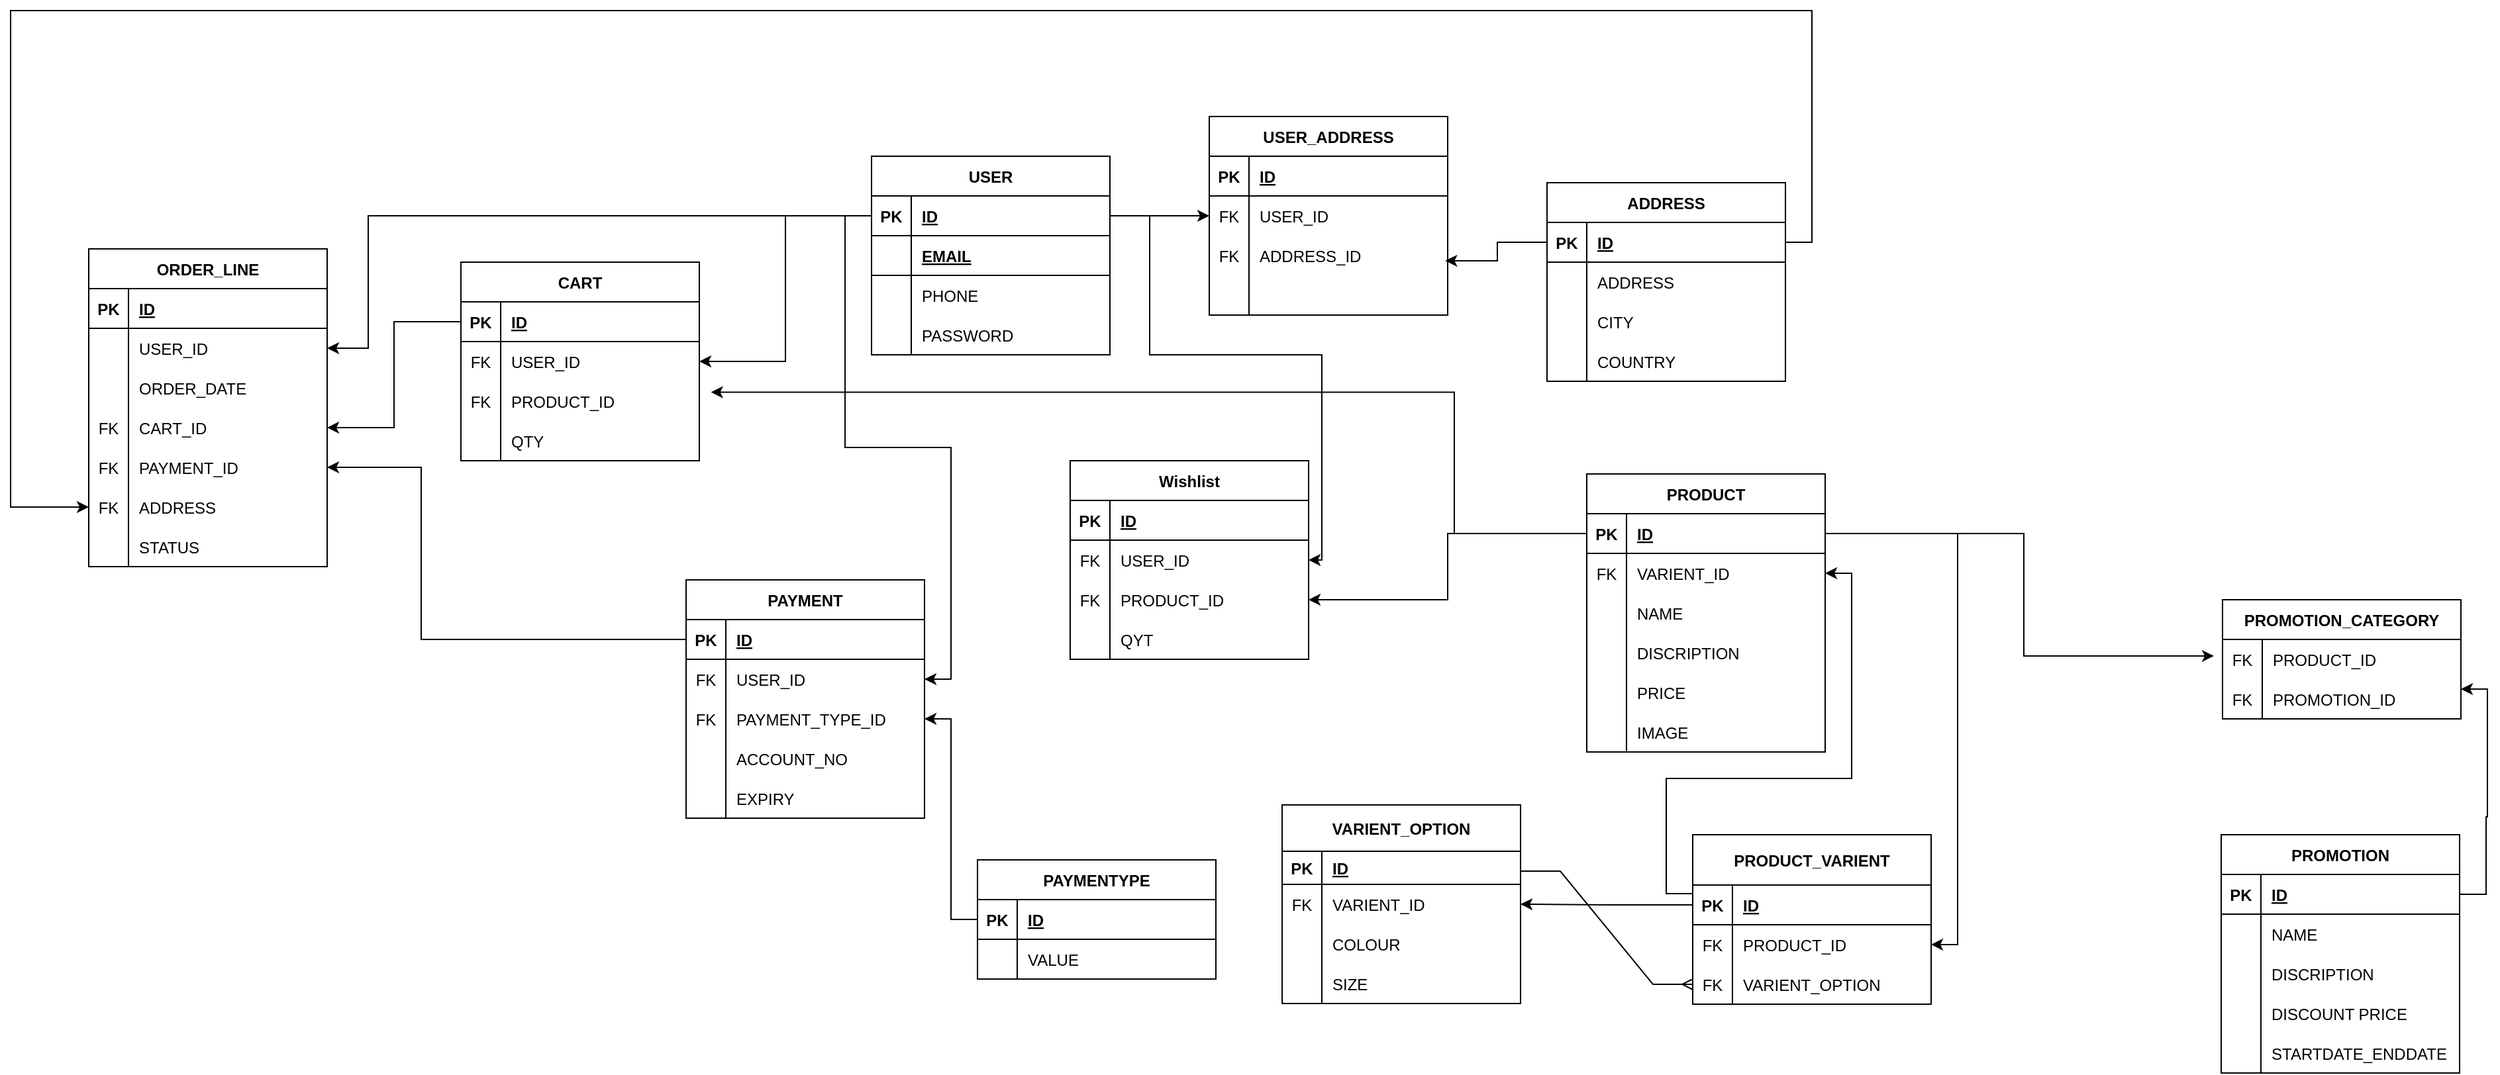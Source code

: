 <mxfile version="20.8.5" type="device"><diagram id="GVP_ZGAFttKBxRzzScq4" name="Page-1"><mxGraphModel dx="3497" dy="2560" grid="1" gridSize="10" guides="1" tooltips="1" connect="1" arrows="1" fold="1" page="1" pageScale="1" pageWidth="850" pageHeight="1100" math="0" shadow="0"><root><mxCell id="0"/><mxCell id="1" parent="0"/><mxCell id="csCD567yr-hKJhITYGCd-13" value="USER" style="shape=table;startSize=30;container=1;collapsible=1;childLayout=tableLayout;fixedRows=1;rowLines=0;fontStyle=1;align=center;resizeLast=1;" parent="1" vertex="1"><mxGeometry x="-10" y="-220" width="180" height="150" as="geometry"/></mxCell><mxCell id="csCD567yr-hKJhITYGCd-14" value="" style="shape=tableRow;horizontal=0;startSize=0;swimlaneHead=0;swimlaneBody=0;fillColor=none;collapsible=0;dropTarget=0;points=[[0,0.5],[1,0.5]];portConstraint=eastwest;top=0;left=0;right=0;bottom=1;" parent="csCD567yr-hKJhITYGCd-13" vertex="1"><mxGeometry y="30" width="180" height="30" as="geometry"/></mxCell><mxCell id="csCD567yr-hKJhITYGCd-15" value="PK" style="shape=partialRectangle;connectable=0;fillColor=none;top=0;left=0;bottom=0;right=0;fontStyle=1;overflow=hidden;" parent="csCD567yr-hKJhITYGCd-14" vertex="1"><mxGeometry width="30" height="30" as="geometry"><mxRectangle width="30" height="30" as="alternateBounds"/></mxGeometry></mxCell><mxCell id="csCD567yr-hKJhITYGCd-16" value="ID" style="shape=partialRectangle;connectable=0;fillColor=none;top=0;left=0;bottom=0;right=0;align=left;spacingLeft=6;fontStyle=5;overflow=hidden;" parent="csCD567yr-hKJhITYGCd-14" vertex="1"><mxGeometry x="30" width="150" height="30" as="geometry"><mxRectangle width="150" height="30" as="alternateBounds"/></mxGeometry></mxCell><mxCell id="csCD567yr-hKJhITYGCd-26" style="shape=tableRow;horizontal=0;startSize=0;swimlaneHead=0;swimlaneBody=0;fillColor=none;collapsible=0;dropTarget=0;points=[[0,0.5],[1,0.5]];portConstraint=eastwest;top=0;left=0;right=0;bottom=1;" parent="csCD567yr-hKJhITYGCd-13" vertex="1"><mxGeometry y="60" width="180" height="30" as="geometry"/></mxCell><mxCell id="csCD567yr-hKJhITYGCd-27" style="shape=partialRectangle;connectable=0;fillColor=none;top=0;left=0;bottom=0;right=0;fontStyle=1;overflow=hidden;" parent="csCD567yr-hKJhITYGCd-26" vertex="1"><mxGeometry width="30" height="30" as="geometry"><mxRectangle width="30" height="30" as="alternateBounds"/></mxGeometry></mxCell><mxCell id="csCD567yr-hKJhITYGCd-28" value="EMAIL" style="shape=partialRectangle;connectable=0;fillColor=none;top=0;left=0;bottom=0;right=0;align=left;spacingLeft=6;fontStyle=5;overflow=hidden;" parent="csCD567yr-hKJhITYGCd-26" vertex="1"><mxGeometry x="30" width="150" height="30" as="geometry"><mxRectangle width="150" height="30" as="alternateBounds"/></mxGeometry></mxCell><mxCell id="csCD567yr-hKJhITYGCd-17" value="" style="shape=tableRow;horizontal=0;startSize=0;swimlaneHead=0;swimlaneBody=0;fillColor=none;collapsible=0;dropTarget=0;points=[[0,0.5],[1,0.5]];portConstraint=eastwest;top=0;left=0;right=0;bottom=0;" parent="csCD567yr-hKJhITYGCd-13" vertex="1"><mxGeometry y="90" width="180" height="30" as="geometry"/></mxCell><mxCell id="csCD567yr-hKJhITYGCd-18" value="" style="shape=partialRectangle;connectable=0;fillColor=none;top=0;left=0;bottom=0;right=0;editable=1;overflow=hidden;" parent="csCD567yr-hKJhITYGCd-17" vertex="1"><mxGeometry width="30" height="30" as="geometry"><mxRectangle width="30" height="30" as="alternateBounds"/></mxGeometry></mxCell><mxCell id="csCD567yr-hKJhITYGCd-19" value="PHONE" style="shape=partialRectangle;connectable=0;fillColor=none;top=0;left=0;bottom=0;right=0;align=left;spacingLeft=6;overflow=hidden;" parent="csCD567yr-hKJhITYGCd-17" vertex="1"><mxGeometry x="30" width="150" height="30" as="geometry"><mxRectangle width="150" height="30" as="alternateBounds"/></mxGeometry></mxCell><mxCell id="csCD567yr-hKJhITYGCd-20" value="" style="shape=tableRow;horizontal=0;startSize=0;swimlaneHead=0;swimlaneBody=0;fillColor=none;collapsible=0;dropTarget=0;points=[[0,0.5],[1,0.5]];portConstraint=eastwest;top=0;left=0;right=0;bottom=0;" parent="csCD567yr-hKJhITYGCd-13" vertex="1"><mxGeometry y="120" width="180" height="30" as="geometry"/></mxCell><mxCell id="csCD567yr-hKJhITYGCd-21" value="" style="shape=partialRectangle;connectable=0;fillColor=none;top=0;left=0;bottom=0;right=0;editable=1;overflow=hidden;" parent="csCD567yr-hKJhITYGCd-20" vertex="1"><mxGeometry width="30" height="30" as="geometry"><mxRectangle width="30" height="30" as="alternateBounds"/></mxGeometry></mxCell><mxCell id="csCD567yr-hKJhITYGCd-22" value="PASSWORD" style="shape=partialRectangle;connectable=0;fillColor=none;top=0;left=0;bottom=0;right=0;align=left;spacingLeft=6;overflow=hidden;" parent="csCD567yr-hKJhITYGCd-20" vertex="1"><mxGeometry x="30" width="150" height="30" as="geometry"><mxRectangle width="150" height="30" as="alternateBounds"/></mxGeometry></mxCell><mxCell id="csCD567yr-hKJhITYGCd-29" value="PRODUCT" style="shape=table;startSize=30;container=1;collapsible=1;childLayout=tableLayout;fixedRows=1;rowLines=0;fontStyle=1;align=center;resizeLast=1;" parent="1" vertex="1"><mxGeometry x="530" y="20" width="180" height="210" as="geometry"/></mxCell><mxCell id="csCD567yr-hKJhITYGCd-30" value="" style="shape=tableRow;horizontal=0;startSize=0;swimlaneHead=0;swimlaneBody=0;fillColor=none;collapsible=0;dropTarget=0;points=[[0,0.5],[1,0.5]];portConstraint=eastwest;top=0;left=0;right=0;bottom=1;" parent="csCD567yr-hKJhITYGCd-29" vertex="1"><mxGeometry y="30" width="180" height="30" as="geometry"/></mxCell><mxCell id="csCD567yr-hKJhITYGCd-31" value="PK" style="shape=partialRectangle;connectable=0;fillColor=none;top=0;left=0;bottom=0;right=0;fontStyle=1;overflow=hidden;" parent="csCD567yr-hKJhITYGCd-30" vertex="1"><mxGeometry width="30" height="30" as="geometry"><mxRectangle width="30" height="30" as="alternateBounds"/></mxGeometry></mxCell><mxCell id="csCD567yr-hKJhITYGCd-32" value="ID" style="shape=partialRectangle;connectable=0;fillColor=none;top=0;left=0;bottom=0;right=0;align=left;spacingLeft=6;fontStyle=5;overflow=hidden;" parent="csCD567yr-hKJhITYGCd-30" vertex="1"><mxGeometry x="30" width="150" height="30" as="geometry"><mxRectangle width="150" height="30" as="alternateBounds"/></mxGeometry></mxCell><mxCell id="csCD567yr-hKJhITYGCd-33" value="" style="shape=tableRow;horizontal=0;startSize=0;swimlaneHead=0;swimlaneBody=0;fillColor=none;collapsible=0;dropTarget=0;points=[[0,0.5],[1,0.5]];portConstraint=eastwest;top=0;left=0;right=0;bottom=0;" parent="csCD567yr-hKJhITYGCd-29" vertex="1"><mxGeometry y="60" width="180" height="30" as="geometry"/></mxCell><mxCell id="csCD567yr-hKJhITYGCd-34" value="FK" style="shape=partialRectangle;connectable=0;fillColor=none;top=0;left=0;bottom=0;right=0;editable=1;overflow=hidden;" parent="csCD567yr-hKJhITYGCd-33" vertex="1"><mxGeometry width="30" height="30" as="geometry"><mxRectangle width="30" height="30" as="alternateBounds"/></mxGeometry></mxCell><mxCell id="csCD567yr-hKJhITYGCd-35" value="VARIENT_ID" style="shape=partialRectangle;connectable=0;fillColor=none;top=0;left=0;bottom=0;right=0;align=left;spacingLeft=6;overflow=hidden;" parent="csCD567yr-hKJhITYGCd-33" vertex="1"><mxGeometry x="30" width="150" height="30" as="geometry"><mxRectangle width="150" height="30" as="alternateBounds"/></mxGeometry></mxCell><mxCell id="csCD567yr-hKJhITYGCd-36" value="" style="shape=tableRow;horizontal=0;startSize=0;swimlaneHead=0;swimlaneBody=0;fillColor=none;collapsible=0;dropTarget=0;points=[[0,0.5],[1,0.5]];portConstraint=eastwest;top=0;left=0;right=0;bottom=0;" parent="csCD567yr-hKJhITYGCd-29" vertex="1"><mxGeometry y="90" width="180" height="30" as="geometry"/></mxCell><mxCell id="csCD567yr-hKJhITYGCd-37" value="" style="shape=partialRectangle;connectable=0;fillColor=none;top=0;left=0;bottom=0;right=0;editable=1;overflow=hidden;" parent="csCD567yr-hKJhITYGCd-36" vertex="1"><mxGeometry width="30" height="30" as="geometry"><mxRectangle width="30" height="30" as="alternateBounds"/></mxGeometry></mxCell><mxCell id="csCD567yr-hKJhITYGCd-38" value="NAME" style="shape=partialRectangle;connectable=0;fillColor=none;top=0;left=0;bottom=0;right=0;align=left;spacingLeft=6;overflow=hidden;" parent="csCD567yr-hKJhITYGCd-36" vertex="1"><mxGeometry x="30" width="150" height="30" as="geometry"><mxRectangle width="150" height="30" as="alternateBounds"/></mxGeometry></mxCell><mxCell id="csCD567yr-hKJhITYGCd-39" value="" style="shape=tableRow;horizontal=0;startSize=0;swimlaneHead=0;swimlaneBody=0;fillColor=none;collapsible=0;dropTarget=0;points=[[0,0.5],[1,0.5]];portConstraint=eastwest;top=0;left=0;right=0;bottom=0;" parent="csCD567yr-hKJhITYGCd-29" vertex="1"><mxGeometry y="120" width="180" height="30" as="geometry"/></mxCell><mxCell id="csCD567yr-hKJhITYGCd-40" value="" style="shape=partialRectangle;connectable=0;fillColor=none;top=0;left=0;bottom=0;right=0;editable=1;overflow=hidden;" parent="csCD567yr-hKJhITYGCd-39" vertex="1"><mxGeometry width="30" height="30" as="geometry"><mxRectangle width="30" height="30" as="alternateBounds"/></mxGeometry></mxCell><mxCell id="csCD567yr-hKJhITYGCd-41" value="DISCRIPTION" style="shape=partialRectangle;connectable=0;fillColor=none;top=0;left=0;bottom=0;right=0;align=left;spacingLeft=6;overflow=hidden;" parent="csCD567yr-hKJhITYGCd-39" vertex="1"><mxGeometry x="30" width="150" height="30" as="geometry"><mxRectangle width="150" height="30" as="alternateBounds"/></mxGeometry></mxCell><mxCell id="csCD567yr-hKJhITYGCd-71" style="shape=tableRow;horizontal=0;startSize=0;swimlaneHead=0;swimlaneBody=0;fillColor=none;collapsible=0;dropTarget=0;points=[[0,0.5],[1,0.5]];portConstraint=eastwest;top=0;left=0;right=0;bottom=0;" parent="csCD567yr-hKJhITYGCd-29" vertex="1"><mxGeometry y="150" width="180" height="30" as="geometry"/></mxCell><mxCell id="csCD567yr-hKJhITYGCd-72" style="shape=partialRectangle;connectable=0;fillColor=none;top=0;left=0;bottom=0;right=0;editable=1;overflow=hidden;" parent="csCD567yr-hKJhITYGCd-71" vertex="1"><mxGeometry width="30" height="30" as="geometry"><mxRectangle width="30" height="30" as="alternateBounds"/></mxGeometry></mxCell><mxCell id="csCD567yr-hKJhITYGCd-73" value="PRICE" style="shape=partialRectangle;connectable=0;fillColor=none;top=0;left=0;bottom=0;right=0;align=left;spacingLeft=6;overflow=hidden;" parent="csCD567yr-hKJhITYGCd-71" vertex="1"><mxGeometry x="30" width="150" height="30" as="geometry"><mxRectangle width="150" height="30" as="alternateBounds"/></mxGeometry></mxCell><mxCell id="csCD567yr-hKJhITYGCd-42" style="shape=tableRow;horizontal=0;startSize=0;swimlaneHead=0;swimlaneBody=0;fillColor=none;collapsible=0;dropTarget=0;points=[[0,0.5],[1,0.5]];portConstraint=eastwest;top=0;left=0;right=0;bottom=0;" parent="csCD567yr-hKJhITYGCd-29" vertex="1"><mxGeometry y="180" width="180" height="30" as="geometry"/></mxCell><mxCell id="csCD567yr-hKJhITYGCd-43" style="shape=partialRectangle;connectable=0;fillColor=none;top=0;left=0;bottom=0;right=0;editable=1;overflow=hidden;" parent="csCD567yr-hKJhITYGCd-42" vertex="1"><mxGeometry width="30" height="30" as="geometry"><mxRectangle width="30" height="30" as="alternateBounds"/></mxGeometry></mxCell><mxCell id="csCD567yr-hKJhITYGCd-44" value="IMAGE" style="shape=partialRectangle;connectable=0;fillColor=none;top=0;left=0;bottom=0;right=0;align=left;spacingLeft=6;overflow=hidden;" parent="csCD567yr-hKJhITYGCd-42" vertex="1"><mxGeometry x="30" width="150" height="30" as="geometry"><mxRectangle width="150" height="30" as="alternateBounds"/></mxGeometry></mxCell><mxCell id="csCD567yr-hKJhITYGCd-45" value="PRODUCT_VARIENT" style="shape=table;startSize=38;container=1;collapsible=1;childLayout=tableLayout;fixedRows=1;rowLines=0;fontStyle=1;align=center;resizeLast=1;" parent="1" vertex="1"><mxGeometry x="610" y="292.5" width="180" height="128" as="geometry"/></mxCell><mxCell id="csCD567yr-hKJhITYGCd-46" value="" style="shape=tableRow;horizontal=0;startSize=0;swimlaneHead=0;swimlaneBody=0;fillColor=none;collapsible=0;dropTarget=0;points=[[0,0.5],[1,0.5]];portConstraint=eastwest;top=0;left=0;right=0;bottom=1;" parent="csCD567yr-hKJhITYGCd-45" vertex="1"><mxGeometry y="38" width="180" height="30" as="geometry"/></mxCell><mxCell id="csCD567yr-hKJhITYGCd-47" value="PK" style="shape=partialRectangle;connectable=0;fillColor=none;top=0;left=0;bottom=0;right=0;fontStyle=1;overflow=hidden;" parent="csCD567yr-hKJhITYGCd-46" vertex="1"><mxGeometry width="30" height="30" as="geometry"><mxRectangle width="30" height="30" as="alternateBounds"/></mxGeometry></mxCell><mxCell id="csCD567yr-hKJhITYGCd-48" value="ID" style="shape=partialRectangle;connectable=0;fillColor=none;top=0;left=0;bottom=0;right=0;align=left;spacingLeft=6;fontStyle=5;overflow=hidden;" parent="csCD567yr-hKJhITYGCd-46" vertex="1"><mxGeometry x="30" width="150" height="30" as="geometry"><mxRectangle width="150" height="30" as="alternateBounds"/></mxGeometry></mxCell><mxCell id="csCD567yr-hKJhITYGCd-49" value="" style="shape=tableRow;horizontal=0;startSize=0;swimlaneHead=0;swimlaneBody=0;fillColor=none;collapsible=0;dropTarget=0;points=[[0,0.5],[1,0.5]];portConstraint=eastwest;top=0;left=0;right=0;bottom=0;" parent="csCD567yr-hKJhITYGCd-45" vertex="1"><mxGeometry y="68" width="180" height="30" as="geometry"/></mxCell><mxCell id="csCD567yr-hKJhITYGCd-50" value="FK" style="shape=partialRectangle;connectable=0;fillColor=none;top=0;left=0;bottom=0;right=0;editable=1;overflow=hidden;" parent="csCD567yr-hKJhITYGCd-49" vertex="1"><mxGeometry width="30" height="30" as="geometry"><mxRectangle width="30" height="30" as="alternateBounds"/></mxGeometry></mxCell><mxCell id="csCD567yr-hKJhITYGCd-51" value="PRODUCT_ID" style="shape=partialRectangle;connectable=0;fillColor=none;top=0;left=0;bottom=0;right=0;align=left;spacingLeft=6;overflow=hidden;" parent="csCD567yr-hKJhITYGCd-49" vertex="1"><mxGeometry x="30" width="150" height="30" as="geometry"><mxRectangle width="150" height="30" as="alternateBounds"/></mxGeometry></mxCell><mxCell id="csCD567yr-hKJhITYGCd-52" value="" style="shape=tableRow;horizontal=0;startSize=0;swimlaneHead=0;swimlaneBody=0;fillColor=none;collapsible=0;dropTarget=0;points=[[0,0.5],[1,0.5]];portConstraint=eastwest;top=0;left=0;right=0;bottom=0;" parent="csCD567yr-hKJhITYGCd-45" vertex="1"><mxGeometry y="98" width="180" height="30" as="geometry"/></mxCell><mxCell id="csCD567yr-hKJhITYGCd-53" value="FK" style="shape=partialRectangle;connectable=0;fillColor=none;top=0;left=0;bottom=0;right=0;editable=1;overflow=hidden;" parent="csCD567yr-hKJhITYGCd-52" vertex="1"><mxGeometry width="30" height="30" as="geometry"><mxRectangle width="30" height="30" as="alternateBounds"/></mxGeometry></mxCell><mxCell id="csCD567yr-hKJhITYGCd-54" value="VARIENT_OPTION" style="shape=partialRectangle;connectable=0;fillColor=none;top=0;left=0;bottom=0;right=0;align=left;spacingLeft=6;overflow=hidden;" parent="csCD567yr-hKJhITYGCd-52" vertex="1"><mxGeometry x="30" width="150" height="30" as="geometry"><mxRectangle width="150" height="30" as="alternateBounds"/></mxGeometry></mxCell><mxCell id="csCD567yr-hKJhITYGCd-58" value="VARIENT_OPTION" style="shape=table;startSize=35;container=1;collapsible=1;childLayout=tableLayout;fixedRows=1;rowLines=0;fontStyle=1;align=center;resizeLast=1;" parent="1" vertex="1"><mxGeometry x="300" y="270" width="180" height="150" as="geometry"/></mxCell><mxCell id="csCD567yr-hKJhITYGCd-59" value="" style="shape=tableRow;horizontal=0;startSize=0;swimlaneHead=0;swimlaneBody=0;fillColor=none;collapsible=0;dropTarget=0;points=[[0,0.5],[1,0.5]];portConstraint=eastwest;top=0;left=0;right=0;bottom=1;" parent="csCD567yr-hKJhITYGCd-58" vertex="1"><mxGeometry y="35" width="180" height="25" as="geometry"/></mxCell><mxCell id="csCD567yr-hKJhITYGCd-60" value="PK" style="shape=partialRectangle;connectable=0;fillColor=none;top=0;left=0;bottom=0;right=0;fontStyle=1;overflow=hidden;" parent="csCD567yr-hKJhITYGCd-59" vertex="1"><mxGeometry width="30" height="25" as="geometry"><mxRectangle width="30" height="25" as="alternateBounds"/></mxGeometry></mxCell><mxCell id="csCD567yr-hKJhITYGCd-61" value="ID" style="shape=partialRectangle;connectable=0;fillColor=none;top=0;left=0;bottom=0;right=0;align=left;spacingLeft=6;fontStyle=5;overflow=hidden;" parent="csCD567yr-hKJhITYGCd-59" vertex="1"><mxGeometry x="30" width="150" height="25" as="geometry"><mxRectangle width="150" height="25" as="alternateBounds"/></mxGeometry></mxCell><mxCell id="csCD567yr-hKJhITYGCd-62" value="" style="shape=tableRow;horizontal=0;startSize=0;swimlaneHead=0;swimlaneBody=0;fillColor=none;collapsible=0;dropTarget=0;points=[[0,0.5],[1,0.5]];portConstraint=eastwest;top=0;left=0;right=0;bottom=0;" parent="csCD567yr-hKJhITYGCd-58" vertex="1"><mxGeometry y="60" width="180" height="30" as="geometry"/></mxCell><mxCell id="csCD567yr-hKJhITYGCd-63" value="FK" style="shape=partialRectangle;connectable=0;fillColor=none;top=0;left=0;bottom=0;right=0;editable=1;overflow=hidden;" parent="csCD567yr-hKJhITYGCd-62" vertex="1"><mxGeometry width="30" height="30" as="geometry"><mxRectangle width="30" height="30" as="alternateBounds"/></mxGeometry></mxCell><mxCell id="csCD567yr-hKJhITYGCd-64" value="VARIENT_ID" style="shape=partialRectangle;connectable=0;fillColor=none;top=0;left=0;bottom=0;right=0;align=left;spacingLeft=6;overflow=hidden;" parent="csCD567yr-hKJhITYGCd-62" vertex="1"><mxGeometry x="30" width="150" height="30" as="geometry"><mxRectangle width="150" height="30" as="alternateBounds"/></mxGeometry></mxCell><mxCell id="csCD567yr-hKJhITYGCd-65" value="" style="shape=tableRow;horizontal=0;startSize=0;swimlaneHead=0;swimlaneBody=0;fillColor=none;collapsible=0;dropTarget=0;points=[[0,0.5],[1,0.5]];portConstraint=eastwest;top=0;left=0;right=0;bottom=0;" parent="csCD567yr-hKJhITYGCd-58" vertex="1"><mxGeometry y="90" width="180" height="30" as="geometry"/></mxCell><mxCell id="csCD567yr-hKJhITYGCd-66" value="" style="shape=partialRectangle;connectable=0;fillColor=none;top=0;left=0;bottom=0;right=0;editable=1;overflow=hidden;" parent="csCD567yr-hKJhITYGCd-65" vertex="1"><mxGeometry width="30" height="30" as="geometry"><mxRectangle width="30" height="30" as="alternateBounds"/></mxGeometry></mxCell><mxCell id="csCD567yr-hKJhITYGCd-67" value="COLOUR" style="shape=partialRectangle;connectable=0;fillColor=none;top=0;left=0;bottom=0;right=0;align=left;spacingLeft=6;overflow=hidden;" parent="csCD567yr-hKJhITYGCd-65" vertex="1"><mxGeometry x="30" width="150" height="30" as="geometry"><mxRectangle width="150" height="30" as="alternateBounds"/></mxGeometry></mxCell><mxCell id="csCD567yr-hKJhITYGCd-68" value="" style="shape=tableRow;horizontal=0;startSize=0;swimlaneHead=0;swimlaneBody=0;fillColor=none;collapsible=0;dropTarget=0;points=[[0,0.5],[1,0.5]];portConstraint=eastwest;top=0;left=0;right=0;bottom=0;" parent="csCD567yr-hKJhITYGCd-58" vertex="1"><mxGeometry y="120" width="180" height="30" as="geometry"/></mxCell><mxCell id="csCD567yr-hKJhITYGCd-69" value="" style="shape=partialRectangle;connectable=0;fillColor=none;top=0;left=0;bottom=0;right=0;editable=1;overflow=hidden;" parent="csCD567yr-hKJhITYGCd-68" vertex="1"><mxGeometry width="30" height="30" as="geometry"><mxRectangle width="30" height="30" as="alternateBounds"/></mxGeometry></mxCell><mxCell id="csCD567yr-hKJhITYGCd-70" value="SIZE" style="shape=partialRectangle;connectable=0;fillColor=none;top=0;left=0;bottom=0;right=0;align=left;spacingLeft=6;overflow=hidden;" parent="csCD567yr-hKJhITYGCd-68" vertex="1"><mxGeometry x="30" width="150" height="30" as="geometry"><mxRectangle width="150" height="30" as="alternateBounds"/></mxGeometry></mxCell><mxCell id="csCD567yr-hKJhITYGCd-75" style="edgeStyle=orthogonalEdgeStyle;rounded=0;orthogonalLoop=1;jettySize=auto;html=1;exitX=0;exitY=0.5;exitDx=0;exitDy=0;entryX=1;entryY=0.5;entryDx=0;entryDy=0;" parent="1" source="csCD567yr-hKJhITYGCd-46" target="csCD567yr-hKJhITYGCd-33" edge="1"><mxGeometry relative="1" as="geometry"><Array as="points"><mxPoint x="590" y="337"/><mxPoint x="590" y="250"/><mxPoint x="730" y="250"/><mxPoint x="730" y="95"/></Array></mxGeometry></mxCell><mxCell id="csCD567yr-hKJhITYGCd-76" style="edgeStyle=orthogonalEdgeStyle;rounded=0;orthogonalLoop=1;jettySize=auto;html=1;exitX=1;exitY=0.5;exitDx=0;exitDy=0;entryX=1;entryY=0.5;entryDx=0;entryDy=0;" parent="1" source="csCD567yr-hKJhITYGCd-30" target="csCD567yr-hKJhITYGCd-49" edge="1"><mxGeometry relative="1" as="geometry"/></mxCell><mxCell id="csCD567yr-hKJhITYGCd-77" style="edgeStyle=orthogonalEdgeStyle;rounded=0;orthogonalLoop=1;jettySize=auto;html=1;exitX=0;exitY=0.5;exitDx=0;exitDy=0;entryX=1;entryY=0.5;entryDx=0;entryDy=0;" parent="1" source="csCD567yr-hKJhITYGCd-46" target="csCD567yr-hKJhITYGCd-62" edge="1"><mxGeometry relative="1" as="geometry"/></mxCell><mxCell id="csCD567yr-hKJhITYGCd-82" value="" style="edgeStyle=entityRelationEdgeStyle;fontSize=12;html=1;endArrow=ERmany;rounded=0;entryX=0;entryY=0.5;entryDx=0;entryDy=0;" parent="1" target="csCD567yr-hKJhITYGCd-52" edge="1"><mxGeometry width="100" height="100" relative="1" as="geometry"><mxPoint x="480" y="320" as="sourcePoint"/><mxPoint x="580" y="220" as="targetPoint"/></mxGeometry></mxCell><mxCell id="csCD567yr-hKJhITYGCd-85" value="PAYMENT" style="shape=table;startSize=30;container=1;collapsible=1;childLayout=tableLayout;fixedRows=1;rowLines=0;fontStyle=1;align=center;resizeLast=1;" parent="1" vertex="1"><mxGeometry x="-150" y="100" width="180" height="180" as="geometry"/></mxCell><mxCell id="csCD567yr-hKJhITYGCd-86" value="" style="shape=tableRow;horizontal=0;startSize=0;swimlaneHead=0;swimlaneBody=0;fillColor=none;collapsible=0;dropTarget=0;points=[[0,0.5],[1,0.5]];portConstraint=eastwest;top=0;left=0;right=0;bottom=1;" parent="csCD567yr-hKJhITYGCd-85" vertex="1"><mxGeometry y="30" width="180" height="30" as="geometry"/></mxCell><mxCell id="csCD567yr-hKJhITYGCd-87" value="PK" style="shape=partialRectangle;connectable=0;fillColor=none;top=0;left=0;bottom=0;right=0;fontStyle=1;overflow=hidden;" parent="csCD567yr-hKJhITYGCd-86" vertex="1"><mxGeometry width="30" height="30" as="geometry"><mxRectangle width="30" height="30" as="alternateBounds"/></mxGeometry></mxCell><mxCell id="csCD567yr-hKJhITYGCd-88" value="ID" style="shape=partialRectangle;connectable=0;fillColor=none;top=0;left=0;bottom=0;right=0;align=left;spacingLeft=6;fontStyle=5;overflow=hidden;" parent="csCD567yr-hKJhITYGCd-86" vertex="1"><mxGeometry x="30" width="150" height="30" as="geometry"><mxRectangle width="150" height="30" as="alternateBounds"/></mxGeometry></mxCell><mxCell id="csCD567yr-hKJhITYGCd-89" value="" style="shape=tableRow;horizontal=0;startSize=0;swimlaneHead=0;swimlaneBody=0;fillColor=none;collapsible=0;dropTarget=0;points=[[0,0.5],[1,0.5]];portConstraint=eastwest;top=0;left=0;right=0;bottom=0;" parent="csCD567yr-hKJhITYGCd-85" vertex="1"><mxGeometry y="60" width="180" height="30" as="geometry"/></mxCell><mxCell id="csCD567yr-hKJhITYGCd-90" value="FK" style="shape=partialRectangle;connectable=0;fillColor=none;top=0;left=0;bottom=0;right=0;editable=1;overflow=hidden;" parent="csCD567yr-hKJhITYGCd-89" vertex="1"><mxGeometry width="30" height="30" as="geometry"><mxRectangle width="30" height="30" as="alternateBounds"/></mxGeometry></mxCell><mxCell id="csCD567yr-hKJhITYGCd-91" value="USER_ID" style="shape=partialRectangle;connectable=0;fillColor=none;top=0;left=0;bottom=0;right=0;align=left;spacingLeft=6;overflow=hidden;" parent="csCD567yr-hKJhITYGCd-89" vertex="1"><mxGeometry x="30" width="150" height="30" as="geometry"><mxRectangle width="150" height="30" as="alternateBounds"/></mxGeometry></mxCell><mxCell id="csCD567yr-hKJhITYGCd-92" value="" style="shape=tableRow;horizontal=0;startSize=0;swimlaneHead=0;swimlaneBody=0;fillColor=none;collapsible=0;dropTarget=0;points=[[0,0.5],[1,0.5]];portConstraint=eastwest;top=0;left=0;right=0;bottom=0;" parent="csCD567yr-hKJhITYGCd-85" vertex="1"><mxGeometry y="90" width="180" height="30" as="geometry"/></mxCell><mxCell id="csCD567yr-hKJhITYGCd-93" value="FK" style="shape=partialRectangle;connectable=0;fillColor=none;top=0;left=0;bottom=0;right=0;editable=1;overflow=hidden;" parent="csCD567yr-hKJhITYGCd-92" vertex="1"><mxGeometry width="30" height="30" as="geometry"><mxRectangle width="30" height="30" as="alternateBounds"/></mxGeometry></mxCell><mxCell id="csCD567yr-hKJhITYGCd-94" value="PAYMENT_TYPE_ID" style="shape=partialRectangle;connectable=0;fillColor=none;top=0;left=0;bottom=0;right=0;align=left;spacingLeft=6;overflow=hidden;" parent="csCD567yr-hKJhITYGCd-92" vertex="1"><mxGeometry x="30" width="150" height="30" as="geometry"><mxRectangle width="150" height="30" as="alternateBounds"/></mxGeometry></mxCell><mxCell id="csCD567yr-hKJhITYGCd-95" value="" style="shape=tableRow;horizontal=0;startSize=0;swimlaneHead=0;swimlaneBody=0;fillColor=none;collapsible=0;dropTarget=0;points=[[0,0.5],[1,0.5]];portConstraint=eastwest;top=0;left=0;right=0;bottom=0;" parent="csCD567yr-hKJhITYGCd-85" vertex="1"><mxGeometry y="120" width="180" height="30" as="geometry"/></mxCell><mxCell id="csCD567yr-hKJhITYGCd-96" value="" style="shape=partialRectangle;connectable=0;fillColor=none;top=0;left=0;bottom=0;right=0;editable=1;overflow=hidden;" parent="csCD567yr-hKJhITYGCd-95" vertex="1"><mxGeometry width="30" height="30" as="geometry"><mxRectangle width="30" height="30" as="alternateBounds"/></mxGeometry></mxCell><mxCell id="csCD567yr-hKJhITYGCd-97" value="ACCOUNT_NO" style="shape=partialRectangle;connectable=0;fillColor=none;top=0;left=0;bottom=0;right=0;align=left;spacingLeft=6;overflow=hidden;" parent="csCD567yr-hKJhITYGCd-95" vertex="1"><mxGeometry x="30" width="150" height="30" as="geometry"><mxRectangle width="150" height="30" as="alternateBounds"/></mxGeometry></mxCell><mxCell id="csCD567yr-hKJhITYGCd-102" style="shape=tableRow;horizontal=0;startSize=0;swimlaneHead=0;swimlaneBody=0;fillColor=none;collapsible=0;dropTarget=0;points=[[0,0.5],[1,0.5]];portConstraint=eastwest;top=0;left=0;right=0;bottom=0;" parent="csCD567yr-hKJhITYGCd-85" vertex="1"><mxGeometry y="150" width="180" height="30" as="geometry"/></mxCell><mxCell id="csCD567yr-hKJhITYGCd-103" style="shape=partialRectangle;connectable=0;fillColor=none;top=0;left=0;bottom=0;right=0;editable=1;overflow=hidden;" parent="csCD567yr-hKJhITYGCd-102" vertex="1"><mxGeometry width="30" height="30" as="geometry"><mxRectangle width="30" height="30" as="alternateBounds"/></mxGeometry></mxCell><mxCell id="csCD567yr-hKJhITYGCd-104" value="EXPIRY" style="shape=partialRectangle;connectable=0;fillColor=none;top=0;left=0;bottom=0;right=0;align=left;spacingLeft=6;overflow=hidden;" parent="csCD567yr-hKJhITYGCd-102" vertex="1"><mxGeometry x="30" width="150" height="30" as="geometry"><mxRectangle width="150" height="30" as="alternateBounds"/></mxGeometry></mxCell><mxCell id="csCD567yr-hKJhITYGCd-105" value="PAYMENTYPE" style="shape=table;startSize=30;container=1;collapsible=1;childLayout=tableLayout;fixedRows=1;rowLines=0;fontStyle=1;align=center;resizeLast=1;" parent="1" vertex="1"><mxGeometry x="70" y="311.5" width="180" height="90" as="geometry"/></mxCell><mxCell id="csCD567yr-hKJhITYGCd-106" value="" style="shape=tableRow;horizontal=0;startSize=0;swimlaneHead=0;swimlaneBody=0;fillColor=none;collapsible=0;dropTarget=0;points=[[0,0.5],[1,0.5]];portConstraint=eastwest;top=0;left=0;right=0;bottom=1;" parent="csCD567yr-hKJhITYGCd-105" vertex="1"><mxGeometry y="30" width="180" height="30" as="geometry"/></mxCell><mxCell id="csCD567yr-hKJhITYGCd-107" value="PK" style="shape=partialRectangle;connectable=0;fillColor=none;top=0;left=0;bottom=0;right=0;fontStyle=1;overflow=hidden;" parent="csCD567yr-hKJhITYGCd-106" vertex="1"><mxGeometry width="30" height="30" as="geometry"><mxRectangle width="30" height="30" as="alternateBounds"/></mxGeometry></mxCell><mxCell id="csCD567yr-hKJhITYGCd-108" value="ID" style="shape=partialRectangle;connectable=0;fillColor=none;top=0;left=0;bottom=0;right=0;align=left;spacingLeft=6;fontStyle=5;overflow=hidden;" parent="csCD567yr-hKJhITYGCd-106" vertex="1"><mxGeometry x="30" width="150" height="30" as="geometry"><mxRectangle width="150" height="30" as="alternateBounds"/></mxGeometry></mxCell><mxCell id="csCD567yr-hKJhITYGCd-109" value="" style="shape=tableRow;horizontal=0;startSize=0;swimlaneHead=0;swimlaneBody=0;fillColor=none;collapsible=0;dropTarget=0;points=[[0,0.5],[1,0.5]];portConstraint=eastwest;top=0;left=0;right=0;bottom=0;" parent="csCD567yr-hKJhITYGCd-105" vertex="1"><mxGeometry y="60" width="180" height="30" as="geometry"/></mxCell><mxCell id="csCD567yr-hKJhITYGCd-110" value="" style="shape=partialRectangle;connectable=0;fillColor=none;top=0;left=0;bottom=0;right=0;editable=1;overflow=hidden;" parent="csCD567yr-hKJhITYGCd-109" vertex="1"><mxGeometry width="30" height="30" as="geometry"><mxRectangle width="30" height="30" as="alternateBounds"/></mxGeometry></mxCell><mxCell id="csCD567yr-hKJhITYGCd-111" value="VALUE" style="shape=partialRectangle;connectable=0;fillColor=none;top=0;left=0;bottom=0;right=0;align=left;spacingLeft=6;overflow=hidden;" parent="csCD567yr-hKJhITYGCd-109" vertex="1"><mxGeometry x="30" width="150" height="30" as="geometry"><mxRectangle width="150" height="30" as="alternateBounds"/></mxGeometry></mxCell><mxCell id="csCD567yr-hKJhITYGCd-120" style="edgeStyle=orthogonalEdgeStyle;rounded=0;orthogonalLoop=1;jettySize=auto;html=1;exitX=0;exitY=0.5;exitDx=0;exitDy=0;entryX=1;entryY=0.5;entryDx=0;entryDy=0;" parent="1" source="csCD567yr-hKJhITYGCd-106" target="csCD567yr-hKJhITYGCd-92" edge="1"><mxGeometry relative="1" as="geometry"/></mxCell><mxCell id="csCD567yr-hKJhITYGCd-122" style="edgeStyle=orthogonalEdgeStyle;rounded=0;orthogonalLoop=1;jettySize=auto;html=1;exitX=0;exitY=0.5;exitDx=0;exitDy=0;entryX=1;entryY=0.5;entryDx=0;entryDy=0;" parent="1" source="csCD567yr-hKJhITYGCd-14" target="csCD567yr-hKJhITYGCd-89" edge="1"><mxGeometry relative="1" as="geometry"/></mxCell><mxCell id="csCD567yr-hKJhITYGCd-123" value="USER_ADDRESS" style="shape=table;startSize=30;container=1;collapsible=1;childLayout=tableLayout;fixedRows=1;rowLines=0;fontStyle=1;align=center;resizeLast=1;" parent="1" vertex="1"><mxGeometry x="245" y="-250" width="180" height="150" as="geometry"/></mxCell><mxCell id="csCD567yr-hKJhITYGCd-124" value="" style="shape=tableRow;horizontal=0;startSize=0;swimlaneHead=0;swimlaneBody=0;fillColor=none;collapsible=0;dropTarget=0;points=[[0,0.5],[1,0.5]];portConstraint=eastwest;top=0;left=0;right=0;bottom=1;" parent="csCD567yr-hKJhITYGCd-123" vertex="1"><mxGeometry y="30" width="180" height="30" as="geometry"/></mxCell><mxCell id="csCD567yr-hKJhITYGCd-125" value="PK" style="shape=partialRectangle;connectable=0;fillColor=none;top=0;left=0;bottom=0;right=0;fontStyle=1;overflow=hidden;" parent="csCD567yr-hKJhITYGCd-124" vertex="1"><mxGeometry width="30" height="30" as="geometry"><mxRectangle width="30" height="30" as="alternateBounds"/></mxGeometry></mxCell><mxCell id="csCD567yr-hKJhITYGCd-126" value="ID" style="shape=partialRectangle;connectable=0;fillColor=none;top=0;left=0;bottom=0;right=0;align=left;spacingLeft=6;fontStyle=5;overflow=hidden;" parent="csCD567yr-hKJhITYGCd-124" vertex="1"><mxGeometry x="30" width="150" height="30" as="geometry"><mxRectangle width="150" height="30" as="alternateBounds"/></mxGeometry></mxCell><mxCell id="csCD567yr-hKJhITYGCd-127" value="" style="shape=tableRow;horizontal=0;startSize=0;swimlaneHead=0;swimlaneBody=0;fillColor=none;collapsible=0;dropTarget=0;points=[[0,0.5],[1,0.5]];portConstraint=eastwest;top=0;left=0;right=0;bottom=0;" parent="csCD567yr-hKJhITYGCd-123" vertex="1"><mxGeometry y="60" width="180" height="30" as="geometry"/></mxCell><mxCell id="csCD567yr-hKJhITYGCd-128" value="FK" style="shape=partialRectangle;connectable=0;fillColor=none;top=0;left=0;bottom=0;right=0;editable=1;overflow=hidden;" parent="csCD567yr-hKJhITYGCd-127" vertex="1"><mxGeometry width="30" height="30" as="geometry"><mxRectangle width="30" height="30" as="alternateBounds"/></mxGeometry></mxCell><mxCell id="csCD567yr-hKJhITYGCd-129" value="USER_ID" style="shape=partialRectangle;connectable=0;fillColor=none;top=0;left=0;bottom=0;right=0;align=left;spacingLeft=6;overflow=hidden;" parent="csCD567yr-hKJhITYGCd-127" vertex="1"><mxGeometry x="30" width="150" height="30" as="geometry"><mxRectangle width="150" height="30" as="alternateBounds"/></mxGeometry></mxCell><mxCell id="csCD567yr-hKJhITYGCd-130" value="" style="shape=tableRow;horizontal=0;startSize=0;swimlaneHead=0;swimlaneBody=0;fillColor=none;collapsible=0;dropTarget=0;points=[[0,0.5],[1,0.5]];portConstraint=eastwest;top=0;left=0;right=0;bottom=0;" parent="csCD567yr-hKJhITYGCd-123" vertex="1"><mxGeometry y="90" width="180" height="30" as="geometry"/></mxCell><mxCell id="csCD567yr-hKJhITYGCd-131" value="FK" style="shape=partialRectangle;connectable=0;fillColor=none;top=0;left=0;bottom=0;right=0;editable=1;overflow=hidden;" parent="csCD567yr-hKJhITYGCd-130" vertex="1"><mxGeometry width="30" height="30" as="geometry"><mxRectangle width="30" height="30" as="alternateBounds"/></mxGeometry></mxCell><mxCell id="csCD567yr-hKJhITYGCd-132" value="ADDRESS_ID" style="shape=partialRectangle;connectable=0;fillColor=none;top=0;left=0;bottom=0;right=0;align=left;spacingLeft=6;overflow=hidden;" parent="csCD567yr-hKJhITYGCd-130" vertex="1"><mxGeometry x="30" width="150" height="30" as="geometry"><mxRectangle width="150" height="30" as="alternateBounds"/></mxGeometry></mxCell><mxCell id="csCD567yr-hKJhITYGCd-133" value="" style="shape=tableRow;horizontal=0;startSize=0;swimlaneHead=0;swimlaneBody=0;fillColor=none;collapsible=0;dropTarget=0;points=[[0,0.5],[1,0.5]];portConstraint=eastwest;top=0;left=0;right=0;bottom=0;" parent="csCD567yr-hKJhITYGCd-123" vertex="1"><mxGeometry y="120" width="180" height="30" as="geometry"/></mxCell><mxCell id="csCD567yr-hKJhITYGCd-134" value="" style="shape=partialRectangle;connectable=0;fillColor=none;top=0;left=0;bottom=0;right=0;editable=1;overflow=hidden;" parent="csCD567yr-hKJhITYGCd-133" vertex="1"><mxGeometry width="30" height="30" as="geometry"><mxRectangle width="30" height="30" as="alternateBounds"/></mxGeometry></mxCell><mxCell id="csCD567yr-hKJhITYGCd-135" value="" style="shape=partialRectangle;connectable=0;fillColor=none;top=0;left=0;bottom=0;right=0;align=left;spacingLeft=6;overflow=hidden;" parent="csCD567yr-hKJhITYGCd-133" vertex="1"><mxGeometry x="30" width="150" height="30" as="geometry"><mxRectangle width="150" height="30" as="alternateBounds"/></mxGeometry></mxCell><mxCell id="csCD567yr-hKJhITYGCd-136" value="ADDRESS" style="shape=table;startSize=30;container=1;collapsible=1;childLayout=tableLayout;fixedRows=1;rowLines=0;fontStyle=1;align=center;resizeLast=1;" parent="1" vertex="1"><mxGeometry x="500" y="-200" width="180" height="150" as="geometry"/></mxCell><mxCell id="csCD567yr-hKJhITYGCd-137" value="" style="shape=tableRow;horizontal=0;startSize=0;swimlaneHead=0;swimlaneBody=0;fillColor=none;collapsible=0;dropTarget=0;points=[[0,0.5],[1,0.5]];portConstraint=eastwest;top=0;left=0;right=0;bottom=1;" parent="csCD567yr-hKJhITYGCd-136" vertex="1"><mxGeometry y="30" width="180" height="30" as="geometry"/></mxCell><mxCell id="csCD567yr-hKJhITYGCd-138" value="PK" style="shape=partialRectangle;connectable=0;fillColor=none;top=0;left=0;bottom=0;right=0;fontStyle=1;overflow=hidden;" parent="csCD567yr-hKJhITYGCd-137" vertex="1"><mxGeometry width="30" height="30" as="geometry"><mxRectangle width="30" height="30" as="alternateBounds"/></mxGeometry></mxCell><mxCell id="csCD567yr-hKJhITYGCd-139" value="ID" style="shape=partialRectangle;connectable=0;fillColor=none;top=0;left=0;bottom=0;right=0;align=left;spacingLeft=6;fontStyle=5;overflow=hidden;" parent="csCD567yr-hKJhITYGCd-137" vertex="1"><mxGeometry x="30" width="150" height="30" as="geometry"><mxRectangle width="150" height="30" as="alternateBounds"/></mxGeometry></mxCell><mxCell id="csCD567yr-hKJhITYGCd-140" value="" style="shape=tableRow;horizontal=0;startSize=0;swimlaneHead=0;swimlaneBody=0;fillColor=none;collapsible=0;dropTarget=0;points=[[0,0.5],[1,0.5]];portConstraint=eastwest;top=0;left=0;right=0;bottom=0;" parent="csCD567yr-hKJhITYGCd-136" vertex="1"><mxGeometry y="60" width="180" height="30" as="geometry"/></mxCell><mxCell id="csCD567yr-hKJhITYGCd-141" value="" style="shape=partialRectangle;connectable=0;fillColor=none;top=0;left=0;bottom=0;right=0;editable=1;overflow=hidden;" parent="csCD567yr-hKJhITYGCd-140" vertex="1"><mxGeometry width="30" height="30" as="geometry"><mxRectangle width="30" height="30" as="alternateBounds"/></mxGeometry></mxCell><mxCell id="csCD567yr-hKJhITYGCd-142" value="ADDRESS" style="shape=partialRectangle;connectable=0;fillColor=none;top=0;left=0;bottom=0;right=0;align=left;spacingLeft=6;overflow=hidden;" parent="csCD567yr-hKJhITYGCd-140" vertex="1"><mxGeometry x="30" width="150" height="30" as="geometry"><mxRectangle width="150" height="30" as="alternateBounds"/></mxGeometry></mxCell><mxCell id="csCD567yr-hKJhITYGCd-143" value="" style="shape=tableRow;horizontal=0;startSize=0;swimlaneHead=0;swimlaneBody=0;fillColor=none;collapsible=0;dropTarget=0;points=[[0,0.5],[1,0.5]];portConstraint=eastwest;top=0;left=0;right=0;bottom=0;" parent="csCD567yr-hKJhITYGCd-136" vertex="1"><mxGeometry y="90" width="180" height="30" as="geometry"/></mxCell><mxCell id="csCD567yr-hKJhITYGCd-144" value="" style="shape=partialRectangle;connectable=0;fillColor=none;top=0;left=0;bottom=0;right=0;editable=1;overflow=hidden;" parent="csCD567yr-hKJhITYGCd-143" vertex="1"><mxGeometry width="30" height="30" as="geometry"><mxRectangle width="30" height="30" as="alternateBounds"/></mxGeometry></mxCell><mxCell id="csCD567yr-hKJhITYGCd-145" value="CITY" style="shape=partialRectangle;connectable=0;fillColor=none;top=0;left=0;bottom=0;right=0;align=left;spacingLeft=6;overflow=hidden;" parent="csCD567yr-hKJhITYGCd-143" vertex="1"><mxGeometry x="30" width="150" height="30" as="geometry"><mxRectangle width="150" height="30" as="alternateBounds"/></mxGeometry></mxCell><mxCell id="csCD567yr-hKJhITYGCd-146" value="" style="shape=tableRow;horizontal=0;startSize=0;swimlaneHead=0;swimlaneBody=0;fillColor=none;collapsible=0;dropTarget=0;points=[[0,0.5],[1,0.5]];portConstraint=eastwest;top=0;left=0;right=0;bottom=0;" parent="csCD567yr-hKJhITYGCd-136" vertex="1"><mxGeometry y="120" width="180" height="30" as="geometry"/></mxCell><mxCell id="csCD567yr-hKJhITYGCd-147" value="" style="shape=partialRectangle;connectable=0;fillColor=none;top=0;left=0;bottom=0;right=0;editable=1;overflow=hidden;" parent="csCD567yr-hKJhITYGCd-146" vertex="1"><mxGeometry width="30" height="30" as="geometry"><mxRectangle width="30" height="30" as="alternateBounds"/></mxGeometry></mxCell><mxCell id="csCD567yr-hKJhITYGCd-148" value="COUNTRY" style="shape=partialRectangle;connectable=0;fillColor=none;top=0;left=0;bottom=0;right=0;align=left;spacingLeft=6;overflow=hidden;" parent="csCD567yr-hKJhITYGCd-146" vertex="1"><mxGeometry x="30" width="150" height="30" as="geometry"><mxRectangle width="150" height="30" as="alternateBounds"/></mxGeometry></mxCell><mxCell id="csCD567yr-hKJhITYGCd-151" style="edgeStyle=orthogonalEdgeStyle;rounded=0;orthogonalLoop=1;jettySize=auto;html=1;exitX=1;exitY=0.5;exitDx=0;exitDy=0;entryX=0;entryY=0.5;entryDx=0;entryDy=0;" parent="1" source="csCD567yr-hKJhITYGCd-14" target="csCD567yr-hKJhITYGCd-127" edge="1"><mxGeometry relative="1" as="geometry"/></mxCell><mxCell id="csCD567yr-hKJhITYGCd-153" value="Wishlist" style="shape=table;startSize=30;container=1;collapsible=1;childLayout=tableLayout;fixedRows=1;rowLines=0;fontStyle=1;align=center;resizeLast=1;" parent="1" vertex="1"><mxGeometry x="140" y="10" width="180" height="150" as="geometry"/></mxCell><mxCell id="csCD567yr-hKJhITYGCd-154" value="" style="shape=tableRow;horizontal=0;startSize=0;swimlaneHead=0;swimlaneBody=0;fillColor=none;collapsible=0;dropTarget=0;points=[[0,0.5],[1,0.5]];portConstraint=eastwest;top=0;left=0;right=0;bottom=1;" parent="csCD567yr-hKJhITYGCd-153" vertex="1"><mxGeometry y="30" width="180" height="30" as="geometry"/></mxCell><mxCell id="csCD567yr-hKJhITYGCd-155" value="PK" style="shape=partialRectangle;connectable=0;fillColor=none;top=0;left=0;bottom=0;right=0;fontStyle=1;overflow=hidden;" parent="csCD567yr-hKJhITYGCd-154" vertex="1"><mxGeometry width="30" height="30" as="geometry"><mxRectangle width="30" height="30" as="alternateBounds"/></mxGeometry></mxCell><mxCell id="csCD567yr-hKJhITYGCd-156" value="ID" style="shape=partialRectangle;connectable=0;fillColor=none;top=0;left=0;bottom=0;right=0;align=left;spacingLeft=6;fontStyle=5;overflow=hidden;" parent="csCD567yr-hKJhITYGCd-154" vertex="1"><mxGeometry x="30" width="150" height="30" as="geometry"><mxRectangle width="150" height="30" as="alternateBounds"/></mxGeometry></mxCell><mxCell id="csCD567yr-hKJhITYGCd-157" value="" style="shape=tableRow;horizontal=0;startSize=0;swimlaneHead=0;swimlaneBody=0;fillColor=none;collapsible=0;dropTarget=0;points=[[0,0.5],[1,0.5]];portConstraint=eastwest;top=0;left=0;right=0;bottom=0;" parent="csCD567yr-hKJhITYGCd-153" vertex="1"><mxGeometry y="60" width="180" height="30" as="geometry"/></mxCell><mxCell id="csCD567yr-hKJhITYGCd-158" value="FK" style="shape=partialRectangle;connectable=0;fillColor=none;top=0;left=0;bottom=0;right=0;editable=1;overflow=hidden;" parent="csCD567yr-hKJhITYGCd-157" vertex="1"><mxGeometry width="30" height="30" as="geometry"><mxRectangle width="30" height="30" as="alternateBounds"/></mxGeometry></mxCell><mxCell id="csCD567yr-hKJhITYGCd-159" value="USER_ID" style="shape=partialRectangle;connectable=0;fillColor=none;top=0;left=0;bottom=0;right=0;align=left;spacingLeft=6;overflow=hidden;" parent="csCD567yr-hKJhITYGCd-157" vertex="1"><mxGeometry x="30" width="150" height="30" as="geometry"><mxRectangle width="150" height="30" as="alternateBounds"/></mxGeometry></mxCell><mxCell id="csCD567yr-hKJhITYGCd-160" value="" style="shape=tableRow;horizontal=0;startSize=0;swimlaneHead=0;swimlaneBody=0;fillColor=none;collapsible=0;dropTarget=0;points=[[0,0.5],[1,0.5]];portConstraint=eastwest;top=0;left=0;right=0;bottom=0;" parent="csCD567yr-hKJhITYGCd-153" vertex="1"><mxGeometry y="90" width="180" height="30" as="geometry"/></mxCell><mxCell id="csCD567yr-hKJhITYGCd-161" value="FK" style="shape=partialRectangle;connectable=0;fillColor=none;top=0;left=0;bottom=0;right=0;editable=1;overflow=hidden;" parent="csCD567yr-hKJhITYGCd-160" vertex="1"><mxGeometry width="30" height="30" as="geometry"><mxRectangle width="30" height="30" as="alternateBounds"/></mxGeometry></mxCell><mxCell id="csCD567yr-hKJhITYGCd-162" value="PRODUCT_ID" style="shape=partialRectangle;connectable=0;fillColor=none;top=0;left=0;bottom=0;right=0;align=left;spacingLeft=6;overflow=hidden;" parent="csCD567yr-hKJhITYGCd-160" vertex="1"><mxGeometry x="30" width="150" height="30" as="geometry"><mxRectangle width="150" height="30" as="alternateBounds"/></mxGeometry></mxCell><mxCell id="csCD567yr-hKJhITYGCd-163" value="" style="shape=tableRow;horizontal=0;startSize=0;swimlaneHead=0;swimlaneBody=0;fillColor=none;collapsible=0;dropTarget=0;points=[[0,0.5],[1,0.5]];portConstraint=eastwest;top=0;left=0;right=0;bottom=0;" parent="csCD567yr-hKJhITYGCd-153" vertex="1"><mxGeometry y="120" width="180" height="30" as="geometry"/></mxCell><mxCell id="csCD567yr-hKJhITYGCd-164" value="" style="shape=partialRectangle;connectable=0;fillColor=none;top=0;left=0;bottom=0;right=0;editable=1;overflow=hidden;" parent="csCD567yr-hKJhITYGCd-163" vertex="1"><mxGeometry width="30" height="30" as="geometry"><mxRectangle width="30" height="30" as="alternateBounds"/></mxGeometry></mxCell><mxCell id="csCD567yr-hKJhITYGCd-165" value="QYT" style="shape=partialRectangle;connectable=0;fillColor=none;top=0;left=0;bottom=0;right=0;align=left;spacingLeft=6;overflow=hidden;" parent="csCD567yr-hKJhITYGCd-163" vertex="1"><mxGeometry x="30" width="150" height="30" as="geometry"><mxRectangle width="150" height="30" as="alternateBounds"/></mxGeometry></mxCell><mxCell id="csCD567yr-hKJhITYGCd-166" style="edgeStyle=orthogonalEdgeStyle;rounded=0;orthogonalLoop=1;jettySize=auto;html=1;exitX=0;exitY=0.5;exitDx=0;exitDy=0;entryX=1;entryY=0.5;entryDx=0;entryDy=0;" parent="1" source="csCD567yr-hKJhITYGCd-30" target="csCD567yr-hKJhITYGCd-160" edge="1"><mxGeometry relative="1" as="geometry"/></mxCell><mxCell id="csCD567yr-hKJhITYGCd-167" style="edgeStyle=orthogonalEdgeStyle;rounded=0;orthogonalLoop=1;jettySize=auto;html=1;exitX=1;exitY=0.5;exitDx=0;exitDy=0;entryX=1;entryY=0.5;entryDx=0;entryDy=0;" parent="1" source="csCD567yr-hKJhITYGCd-14" target="csCD567yr-hKJhITYGCd-157" edge="1"><mxGeometry relative="1" as="geometry"><Array as="points"><mxPoint x="200" y="-175"/><mxPoint x="200" y="-70"/><mxPoint x="330" y="-70"/><mxPoint x="330" y="85"/></Array></mxGeometry></mxCell><mxCell id="csCD567yr-hKJhITYGCd-168" value="CART" style="shape=table;startSize=30;container=1;collapsible=1;childLayout=tableLayout;fixedRows=1;rowLines=0;fontStyle=1;align=center;resizeLast=1;" parent="1" vertex="1"><mxGeometry x="-320" y="-140" width="180" height="150" as="geometry"/></mxCell><mxCell id="csCD567yr-hKJhITYGCd-169" value="" style="shape=tableRow;horizontal=0;startSize=0;swimlaneHead=0;swimlaneBody=0;fillColor=none;collapsible=0;dropTarget=0;points=[[0,0.5],[1,0.5]];portConstraint=eastwest;top=0;left=0;right=0;bottom=1;" parent="csCD567yr-hKJhITYGCd-168" vertex="1"><mxGeometry y="30" width="180" height="30" as="geometry"/></mxCell><mxCell id="csCD567yr-hKJhITYGCd-170" value="PK" style="shape=partialRectangle;connectable=0;fillColor=none;top=0;left=0;bottom=0;right=0;fontStyle=1;overflow=hidden;" parent="csCD567yr-hKJhITYGCd-169" vertex="1"><mxGeometry width="30" height="30" as="geometry"><mxRectangle width="30" height="30" as="alternateBounds"/></mxGeometry></mxCell><mxCell id="csCD567yr-hKJhITYGCd-171" value="ID" style="shape=partialRectangle;connectable=0;fillColor=none;top=0;left=0;bottom=0;right=0;align=left;spacingLeft=6;fontStyle=5;overflow=hidden;" parent="csCD567yr-hKJhITYGCd-169" vertex="1"><mxGeometry x="30" width="150" height="30" as="geometry"><mxRectangle width="150" height="30" as="alternateBounds"/></mxGeometry></mxCell><mxCell id="csCD567yr-hKJhITYGCd-172" value="" style="shape=tableRow;horizontal=0;startSize=0;swimlaneHead=0;swimlaneBody=0;fillColor=none;collapsible=0;dropTarget=0;points=[[0,0.5],[1,0.5]];portConstraint=eastwest;top=0;left=0;right=0;bottom=0;" parent="csCD567yr-hKJhITYGCd-168" vertex="1"><mxGeometry y="60" width="180" height="30" as="geometry"/></mxCell><mxCell id="csCD567yr-hKJhITYGCd-173" value="FK" style="shape=partialRectangle;connectable=0;fillColor=none;top=0;left=0;bottom=0;right=0;editable=1;overflow=hidden;" parent="csCD567yr-hKJhITYGCd-172" vertex="1"><mxGeometry width="30" height="30" as="geometry"><mxRectangle width="30" height="30" as="alternateBounds"/></mxGeometry></mxCell><mxCell id="csCD567yr-hKJhITYGCd-174" value="USER_ID" style="shape=partialRectangle;connectable=0;fillColor=none;top=0;left=0;bottom=0;right=0;align=left;spacingLeft=6;overflow=hidden;" parent="csCD567yr-hKJhITYGCd-172" vertex="1"><mxGeometry x="30" width="150" height="30" as="geometry"><mxRectangle width="150" height="30" as="alternateBounds"/></mxGeometry></mxCell><mxCell id="csCD567yr-hKJhITYGCd-185" style="shape=tableRow;horizontal=0;startSize=0;swimlaneHead=0;swimlaneBody=0;fillColor=none;collapsible=0;dropTarget=0;points=[[0,0.5],[1,0.5]];portConstraint=eastwest;top=0;left=0;right=0;bottom=0;" parent="csCD567yr-hKJhITYGCd-168" vertex="1"><mxGeometry y="90" width="180" height="30" as="geometry"/></mxCell><mxCell id="csCD567yr-hKJhITYGCd-186" value="FK" style="shape=partialRectangle;connectable=0;fillColor=none;top=0;left=0;bottom=0;right=0;editable=1;overflow=hidden;" parent="csCD567yr-hKJhITYGCd-185" vertex="1"><mxGeometry width="30" height="30" as="geometry"><mxRectangle width="30" height="30" as="alternateBounds"/></mxGeometry></mxCell><mxCell id="csCD567yr-hKJhITYGCd-187" value="PRODUCT_ID" style="shape=partialRectangle;connectable=0;fillColor=none;top=0;left=0;bottom=0;right=0;align=left;spacingLeft=6;overflow=hidden;" parent="csCD567yr-hKJhITYGCd-185" vertex="1"><mxGeometry x="30" width="150" height="30" as="geometry"><mxRectangle width="150" height="30" as="alternateBounds"/></mxGeometry></mxCell><mxCell id="csCD567yr-hKJhITYGCd-182" style="shape=tableRow;horizontal=0;startSize=0;swimlaneHead=0;swimlaneBody=0;fillColor=none;collapsible=0;dropTarget=0;points=[[0,0.5],[1,0.5]];portConstraint=eastwest;top=0;left=0;right=0;bottom=0;" parent="csCD567yr-hKJhITYGCd-168" vertex="1"><mxGeometry y="120" width="180" height="30" as="geometry"/></mxCell><mxCell id="csCD567yr-hKJhITYGCd-183" style="shape=partialRectangle;connectable=0;fillColor=none;top=0;left=0;bottom=0;right=0;editable=1;overflow=hidden;" parent="csCD567yr-hKJhITYGCd-182" vertex="1"><mxGeometry width="30" height="30" as="geometry"><mxRectangle width="30" height="30" as="alternateBounds"/></mxGeometry></mxCell><mxCell id="csCD567yr-hKJhITYGCd-184" value="QTY" style="shape=partialRectangle;connectable=0;fillColor=none;top=0;left=0;bottom=0;right=0;align=left;spacingLeft=6;overflow=hidden;" parent="csCD567yr-hKJhITYGCd-182" vertex="1"><mxGeometry x="30" width="150" height="30" as="geometry"><mxRectangle width="150" height="30" as="alternateBounds"/></mxGeometry></mxCell><mxCell id="csCD567yr-hKJhITYGCd-181" style="edgeStyle=orthogonalEdgeStyle;rounded=0;orthogonalLoop=1;jettySize=auto;html=1;exitX=0;exitY=0.5;exitDx=0;exitDy=0;entryX=1;entryY=0.5;entryDx=0;entryDy=0;" parent="1" source="csCD567yr-hKJhITYGCd-14" target="csCD567yr-hKJhITYGCd-172" edge="1"><mxGeometry relative="1" as="geometry"/></mxCell><mxCell id="csCD567yr-hKJhITYGCd-188" style="edgeStyle=orthogonalEdgeStyle;rounded=0;orthogonalLoop=1;jettySize=auto;html=1;exitX=0;exitY=0.5;exitDx=0;exitDy=0;entryX=1.049;entryY=0.275;entryDx=0;entryDy=0;entryPerimeter=0;" parent="1" source="csCD567yr-hKJhITYGCd-30" target="csCD567yr-hKJhITYGCd-185" edge="1"><mxGeometry relative="1" as="geometry"><Array as="points"><mxPoint x="430" y="65"/><mxPoint x="430" y="-42"/></Array></mxGeometry></mxCell><mxCell id="csCD567yr-hKJhITYGCd-189" value="ORDER_LINE" style="shape=table;startSize=30;container=1;collapsible=1;childLayout=tableLayout;fixedRows=1;rowLines=0;fontStyle=1;align=center;resizeLast=1;" parent="1" vertex="1"><mxGeometry x="-601" y="-150" width="180" height="240" as="geometry"/></mxCell><mxCell id="csCD567yr-hKJhITYGCd-190" value="" style="shape=tableRow;horizontal=0;startSize=0;swimlaneHead=0;swimlaneBody=0;fillColor=none;collapsible=0;dropTarget=0;points=[[0,0.5],[1,0.5]];portConstraint=eastwest;top=0;left=0;right=0;bottom=1;" parent="csCD567yr-hKJhITYGCd-189" vertex="1"><mxGeometry y="30" width="180" height="30" as="geometry"/></mxCell><mxCell id="csCD567yr-hKJhITYGCd-191" value="PK" style="shape=partialRectangle;connectable=0;fillColor=none;top=0;left=0;bottom=0;right=0;fontStyle=1;overflow=hidden;" parent="csCD567yr-hKJhITYGCd-190" vertex="1"><mxGeometry width="30" height="30" as="geometry"><mxRectangle width="30" height="30" as="alternateBounds"/></mxGeometry></mxCell><mxCell id="csCD567yr-hKJhITYGCd-192" value="ID" style="shape=partialRectangle;connectable=0;fillColor=none;top=0;left=0;bottom=0;right=0;align=left;spacingLeft=6;fontStyle=5;overflow=hidden;" parent="csCD567yr-hKJhITYGCd-190" vertex="1"><mxGeometry x="30" width="150" height="30" as="geometry"><mxRectangle width="150" height="30" as="alternateBounds"/></mxGeometry></mxCell><mxCell id="csCD567yr-hKJhITYGCd-193" value="" style="shape=tableRow;horizontal=0;startSize=0;swimlaneHead=0;swimlaneBody=0;fillColor=none;collapsible=0;dropTarget=0;points=[[0,0.5],[1,0.5]];portConstraint=eastwest;top=0;left=0;right=0;bottom=0;" parent="csCD567yr-hKJhITYGCd-189" vertex="1"><mxGeometry y="60" width="180" height="30" as="geometry"/></mxCell><mxCell id="csCD567yr-hKJhITYGCd-194" value="" style="shape=partialRectangle;connectable=0;fillColor=none;top=0;left=0;bottom=0;right=0;editable=1;overflow=hidden;" parent="csCD567yr-hKJhITYGCd-193" vertex="1"><mxGeometry width="30" height="30" as="geometry"><mxRectangle width="30" height="30" as="alternateBounds"/></mxGeometry></mxCell><mxCell id="csCD567yr-hKJhITYGCd-195" value="USER_ID" style="shape=partialRectangle;connectable=0;fillColor=none;top=0;left=0;bottom=0;right=0;align=left;spacingLeft=6;overflow=hidden;" parent="csCD567yr-hKJhITYGCd-193" vertex="1"><mxGeometry x="30" width="150" height="30" as="geometry"><mxRectangle width="150" height="30" as="alternateBounds"/></mxGeometry></mxCell><mxCell id="csCD567yr-hKJhITYGCd-196" value="" style="shape=tableRow;horizontal=0;startSize=0;swimlaneHead=0;swimlaneBody=0;fillColor=none;collapsible=0;dropTarget=0;points=[[0,0.5],[1,0.5]];portConstraint=eastwest;top=0;left=0;right=0;bottom=0;" parent="csCD567yr-hKJhITYGCd-189" vertex="1"><mxGeometry y="90" width="180" height="30" as="geometry"/></mxCell><mxCell id="csCD567yr-hKJhITYGCd-197" value="" style="shape=partialRectangle;connectable=0;fillColor=none;top=0;left=0;bottom=0;right=0;editable=1;overflow=hidden;" parent="csCD567yr-hKJhITYGCd-196" vertex="1"><mxGeometry width="30" height="30" as="geometry"><mxRectangle width="30" height="30" as="alternateBounds"/></mxGeometry></mxCell><mxCell id="csCD567yr-hKJhITYGCd-198" value="ORDER_DATE" style="shape=partialRectangle;connectable=0;fillColor=none;top=0;left=0;bottom=0;right=0;align=left;spacingLeft=6;overflow=hidden;" parent="csCD567yr-hKJhITYGCd-196" vertex="1"><mxGeometry x="30" width="150" height="30" as="geometry"><mxRectangle width="150" height="30" as="alternateBounds"/></mxGeometry></mxCell><mxCell id="csCD567yr-hKJhITYGCd-215" style="shape=tableRow;horizontal=0;startSize=0;swimlaneHead=0;swimlaneBody=0;fillColor=none;collapsible=0;dropTarget=0;points=[[0,0.5],[1,0.5]];portConstraint=eastwest;top=0;left=0;right=0;bottom=0;" parent="csCD567yr-hKJhITYGCd-189" vertex="1"><mxGeometry y="120" width="180" height="30" as="geometry"/></mxCell><mxCell id="csCD567yr-hKJhITYGCd-216" value="FK" style="shape=partialRectangle;connectable=0;fillColor=none;top=0;left=0;bottom=0;right=0;editable=1;overflow=hidden;" parent="csCD567yr-hKJhITYGCd-215" vertex="1"><mxGeometry width="30" height="30" as="geometry"><mxRectangle width="30" height="30" as="alternateBounds"/></mxGeometry></mxCell><mxCell id="csCD567yr-hKJhITYGCd-217" value="CART_ID" style="shape=partialRectangle;connectable=0;fillColor=none;top=0;left=0;bottom=0;right=0;align=left;spacingLeft=6;overflow=hidden;" parent="csCD567yr-hKJhITYGCd-215" vertex="1"><mxGeometry x="30" width="150" height="30" as="geometry"><mxRectangle width="150" height="30" as="alternateBounds"/></mxGeometry></mxCell><mxCell id="csCD567yr-hKJhITYGCd-199" value="" style="shape=tableRow;horizontal=0;startSize=0;swimlaneHead=0;swimlaneBody=0;fillColor=none;collapsible=0;dropTarget=0;points=[[0,0.5],[1,0.5]];portConstraint=eastwest;top=0;left=0;right=0;bottom=0;" parent="csCD567yr-hKJhITYGCd-189" vertex="1"><mxGeometry y="150" width="180" height="30" as="geometry"/></mxCell><mxCell id="csCD567yr-hKJhITYGCd-200" value="FK" style="shape=partialRectangle;connectable=0;fillColor=none;top=0;left=0;bottom=0;right=0;editable=1;overflow=hidden;" parent="csCD567yr-hKJhITYGCd-199" vertex="1"><mxGeometry width="30" height="30" as="geometry"><mxRectangle width="30" height="30" as="alternateBounds"/></mxGeometry></mxCell><mxCell id="csCD567yr-hKJhITYGCd-201" value="PAYMENT_ID" style="shape=partialRectangle;connectable=0;fillColor=none;top=0;left=0;bottom=0;right=0;align=left;spacingLeft=6;overflow=hidden;" parent="csCD567yr-hKJhITYGCd-199" vertex="1"><mxGeometry x="30" width="150" height="30" as="geometry"><mxRectangle width="150" height="30" as="alternateBounds"/></mxGeometry></mxCell><mxCell id="csCD567yr-hKJhITYGCd-209" style="shape=tableRow;horizontal=0;startSize=0;swimlaneHead=0;swimlaneBody=0;fillColor=none;collapsible=0;dropTarget=0;points=[[0,0.5],[1,0.5]];portConstraint=eastwest;top=0;left=0;right=0;bottom=0;" parent="csCD567yr-hKJhITYGCd-189" vertex="1"><mxGeometry y="180" width="180" height="30" as="geometry"/></mxCell><mxCell id="csCD567yr-hKJhITYGCd-210" value="FK" style="shape=partialRectangle;connectable=0;fillColor=none;top=0;left=0;bottom=0;right=0;editable=1;overflow=hidden;" parent="csCD567yr-hKJhITYGCd-209" vertex="1"><mxGeometry width="30" height="30" as="geometry"><mxRectangle width="30" height="30" as="alternateBounds"/></mxGeometry></mxCell><mxCell id="csCD567yr-hKJhITYGCd-211" value="ADDRESS" style="shape=partialRectangle;connectable=0;fillColor=none;top=0;left=0;bottom=0;right=0;align=left;spacingLeft=6;overflow=hidden;" parent="csCD567yr-hKJhITYGCd-209" vertex="1"><mxGeometry x="30" width="150" height="30" as="geometry"><mxRectangle width="150" height="30" as="alternateBounds"/></mxGeometry></mxCell><mxCell id="csCD567yr-hKJhITYGCd-206" style="shape=tableRow;horizontal=0;startSize=0;swimlaneHead=0;swimlaneBody=0;fillColor=none;collapsible=0;dropTarget=0;points=[[0,0.5],[1,0.5]];portConstraint=eastwest;top=0;left=0;right=0;bottom=0;" parent="csCD567yr-hKJhITYGCd-189" vertex="1"><mxGeometry y="210" width="180" height="30" as="geometry"/></mxCell><mxCell id="csCD567yr-hKJhITYGCd-207" style="shape=partialRectangle;connectable=0;fillColor=none;top=0;left=0;bottom=0;right=0;editable=1;overflow=hidden;" parent="csCD567yr-hKJhITYGCd-206" vertex="1"><mxGeometry width="30" height="30" as="geometry"><mxRectangle width="30" height="30" as="alternateBounds"/></mxGeometry></mxCell><mxCell id="csCD567yr-hKJhITYGCd-208" value="STATUS" style="shape=partialRectangle;connectable=0;fillColor=none;top=0;left=0;bottom=0;right=0;align=left;spacingLeft=6;overflow=hidden;" parent="csCD567yr-hKJhITYGCd-206" vertex="1"><mxGeometry x="30" width="150" height="30" as="geometry"><mxRectangle width="150" height="30" as="alternateBounds"/></mxGeometry></mxCell><mxCell id="csCD567yr-hKJhITYGCd-212" style="edgeStyle=orthogonalEdgeStyle;rounded=0;orthogonalLoop=1;jettySize=auto;html=1;exitX=0;exitY=0.5;exitDx=0;exitDy=0;entryX=1;entryY=0.5;entryDx=0;entryDy=0;" parent="1" source="csCD567yr-hKJhITYGCd-14" target="csCD567yr-hKJhITYGCd-193" edge="1"><mxGeometry relative="1" as="geometry"><Array as="points"><mxPoint x="-390" y="-175"/><mxPoint x="-390" y="-75"/></Array></mxGeometry></mxCell><mxCell id="csCD567yr-hKJhITYGCd-213" style="edgeStyle=orthogonalEdgeStyle;rounded=0;orthogonalLoop=1;jettySize=auto;html=1;exitX=0;exitY=0.5;exitDx=0;exitDy=0;entryX=1;entryY=0.5;entryDx=0;entryDy=0;" parent="1" source="csCD567yr-hKJhITYGCd-86" target="csCD567yr-hKJhITYGCd-199" edge="1"><mxGeometry relative="1" as="geometry"><Array as="points"><mxPoint x="-350" y="145"/><mxPoint x="-350" y="15"/></Array></mxGeometry></mxCell><mxCell id="csCD567yr-hKJhITYGCd-214" style="edgeStyle=orthogonalEdgeStyle;rounded=0;orthogonalLoop=1;jettySize=auto;html=1;exitX=1;exitY=0.5;exitDx=0;exitDy=0;entryX=0;entryY=0.5;entryDx=0;entryDy=0;" parent="1" source="csCD567yr-hKJhITYGCd-137" target="csCD567yr-hKJhITYGCd-209" edge="1"><mxGeometry relative="1" as="geometry"><mxPoint x="-660" y="10" as="targetPoint"/><Array as="points"><mxPoint x="700" y="-155"/><mxPoint x="700" y="-330"/><mxPoint x="-660" y="-330"/><mxPoint x="-660" y="45"/></Array></mxGeometry></mxCell><mxCell id="csCD567yr-hKJhITYGCd-218" style="edgeStyle=orthogonalEdgeStyle;rounded=0;orthogonalLoop=1;jettySize=auto;html=1;exitX=0;exitY=0.5;exitDx=0;exitDy=0;" parent="1" source="csCD567yr-hKJhITYGCd-169" target="csCD567yr-hKJhITYGCd-215" edge="1"><mxGeometry relative="1" as="geometry"/></mxCell><mxCell id="csCD567yr-hKJhITYGCd-220" style="edgeStyle=orthogonalEdgeStyle;rounded=0;orthogonalLoop=1;jettySize=auto;html=1;exitX=0;exitY=0.5;exitDx=0;exitDy=0;entryX=0.99;entryY=-0.367;entryDx=0;entryDy=0;entryPerimeter=0;" parent="1" source="csCD567yr-hKJhITYGCd-137" target="csCD567yr-hKJhITYGCd-133" edge="1"><mxGeometry relative="1" as="geometry"/></mxCell><mxCell id="-yklM0fAUYaEvbmAfPch-15" value="PROMOTION_CATEGORY" style="shape=table;startSize=30;container=1;collapsible=1;childLayout=tableLayout;fixedRows=1;rowLines=0;fontStyle=1;align=center;resizeLast=1;" vertex="1" parent="1"><mxGeometry x="1010" y="115" width="180" height="90" as="geometry"/></mxCell><mxCell id="-yklM0fAUYaEvbmAfPch-19" value="" style="shape=tableRow;horizontal=0;startSize=0;swimlaneHead=0;swimlaneBody=0;fillColor=none;collapsible=0;dropTarget=0;points=[[0,0.5],[1,0.5]];portConstraint=eastwest;top=0;left=0;right=0;bottom=0;" vertex="1" parent="-yklM0fAUYaEvbmAfPch-15"><mxGeometry y="30" width="180" height="30" as="geometry"/></mxCell><mxCell id="-yklM0fAUYaEvbmAfPch-20" value="FK" style="shape=partialRectangle;connectable=0;fillColor=none;top=0;left=0;bottom=0;right=0;editable=1;overflow=hidden;" vertex="1" parent="-yklM0fAUYaEvbmAfPch-19"><mxGeometry width="30" height="30" as="geometry"><mxRectangle width="30" height="30" as="alternateBounds"/></mxGeometry></mxCell><mxCell id="-yklM0fAUYaEvbmAfPch-21" value="PRODUCT_ID" style="shape=partialRectangle;connectable=0;fillColor=none;top=0;left=0;bottom=0;right=0;align=left;spacingLeft=6;overflow=hidden;" vertex="1" parent="-yklM0fAUYaEvbmAfPch-19"><mxGeometry x="30" width="150" height="30" as="geometry"><mxRectangle width="150" height="30" as="alternateBounds"/></mxGeometry></mxCell><mxCell id="-yklM0fAUYaEvbmAfPch-22" value="" style="shape=tableRow;horizontal=0;startSize=0;swimlaneHead=0;swimlaneBody=0;fillColor=none;collapsible=0;dropTarget=0;points=[[0,0.5],[1,0.5]];portConstraint=eastwest;top=0;left=0;right=0;bottom=0;" vertex="1" parent="-yklM0fAUYaEvbmAfPch-15"><mxGeometry y="60" width="180" height="30" as="geometry"/></mxCell><mxCell id="-yklM0fAUYaEvbmAfPch-23" value="FK" style="shape=partialRectangle;connectable=0;fillColor=none;top=0;left=0;bottom=0;right=0;editable=1;overflow=hidden;" vertex="1" parent="-yklM0fAUYaEvbmAfPch-22"><mxGeometry width="30" height="30" as="geometry"><mxRectangle width="30" height="30" as="alternateBounds"/></mxGeometry></mxCell><mxCell id="-yklM0fAUYaEvbmAfPch-24" value="PROMOTION_ID" style="shape=partialRectangle;connectable=0;fillColor=none;top=0;left=0;bottom=0;right=0;align=left;spacingLeft=6;overflow=hidden;" vertex="1" parent="-yklM0fAUYaEvbmAfPch-22"><mxGeometry x="30" width="150" height="30" as="geometry"><mxRectangle width="150" height="30" as="alternateBounds"/></mxGeometry></mxCell><mxCell id="-yklM0fAUYaEvbmAfPch-29" value="PROMOTION" style="shape=table;startSize=30;container=1;collapsible=1;childLayout=tableLayout;fixedRows=1;rowLines=0;fontStyle=1;align=center;resizeLast=1;" vertex="1" parent="1"><mxGeometry x="1009" y="292.5" width="180" height="180" as="geometry"/></mxCell><mxCell id="-yklM0fAUYaEvbmAfPch-30" value="" style="shape=tableRow;horizontal=0;startSize=0;swimlaneHead=0;swimlaneBody=0;fillColor=none;collapsible=0;dropTarget=0;points=[[0,0.5],[1,0.5]];portConstraint=eastwest;top=0;left=0;right=0;bottom=1;" vertex="1" parent="-yklM0fAUYaEvbmAfPch-29"><mxGeometry y="30" width="180" height="30" as="geometry"/></mxCell><mxCell id="-yklM0fAUYaEvbmAfPch-31" value="PK" style="shape=partialRectangle;connectable=0;fillColor=none;top=0;left=0;bottom=0;right=0;fontStyle=1;overflow=hidden;" vertex="1" parent="-yklM0fAUYaEvbmAfPch-30"><mxGeometry width="30" height="30" as="geometry"><mxRectangle width="30" height="30" as="alternateBounds"/></mxGeometry></mxCell><mxCell id="-yklM0fAUYaEvbmAfPch-32" value="ID" style="shape=partialRectangle;connectable=0;fillColor=none;top=0;left=0;bottom=0;right=0;align=left;spacingLeft=6;fontStyle=5;overflow=hidden;" vertex="1" parent="-yklM0fAUYaEvbmAfPch-30"><mxGeometry x="30" width="150" height="30" as="geometry"><mxRectangle width="150" height="30" as="alternateBounds"/></mxGeometry></mxCell><mxCell id="-yklM0fAUYaEvbmAfPch-36" value="" style="shape=tableRow;horizontal=0;startSize=0;swimlaneHead=0;swimlaneBody=0;fillColor=none;collapsible=0;dropTarget=0;points=[[0,0.5],[1,0.5]];portConstraint=eastwest;top=0;left=0;right=0;bottom=0;" vertex="1" parent="-yklM0fAUYaEvbmAfPch-29"><mxGeometry y="60" width="180" height="30" as="geometry"/></mxCell><mxCell id="-yklM0fAUYaEvbmAfPch-37" value="" style="shape=partialRectangle;connectable=0;fillColor=none;top=0;left=0;bottom=0;right=0;editable=1;overflow=hidden;" vertex="1" parent="-yklM0fAUYaEvbmAfPch-36"><mxGeometry width="30" height="30" as="geometry"><mxRectangle width="30" height="30" as="alternateBounds"/></mxGeometry></mxCell><mxCell id="-yklM0fAUYaEvbmAfPch-38" value="NAME" style="shape=partialRectangle;connectable=0;fillColor=none;top=0;left=0;bottom=0;right=0;align=left;spacingLeft=6;overflow=hidden;" vertex="1" parent="-yklM0fAUYaEvbmAfPch-36"><mxGeometry x="30" width="150" height="30" as="geometry"><mxRectangle width="150" height="30" as="alternateBounds"/></mxGeometry></mxCell><mxCell id="-yklM0fAUYaEvbmAfPch-39" value="" style="shape=tableRow;horizontal=0;startSize=0;swimlaneHead=0;swimlaneBody=0;fillColor=none;collapsible=0;dropTarget=0;points=[[0,0.5],[1,0.5]];portConstraint=eastwest;top=0;left=0;right=0;bottom=0;" vertex="1" parent="-yklM0fAUYaEvbmAfPch-29"><mxGeometry y="90" width="180" height="30" as="geometry"/></mxCell><mxCell id="-yklM0fAUYaEvbmAfPch-40" value="" style="shape=partialRectangle;connectable=0;fillColor=none;top=0;left=0;bottom=0;right=0;editable=1;overflow=hidden;" vertex="1" parent="-yklM0fAUYaEvbmAfPch-39"><mxGeometry width="30" height="30" as="geometry"><mxRectangle width="30" height="30" as="alternateBounds"/></mxGeometry></mxCell><mxCell id="-yklM0fAUYaEvbmAfPch-41" value="DISCRIPTION" style="shape=partialRectangle;connectable=0;fillColor=none;top=0;left=0;bottom=0;right=0;align=left;spacingLeft=6;overflow=hidden;" vertex="1" parent="-yklM0fAUYaEvbmAfPch-39"><mxGeometry x="30" width="150" height="30" as="geometry"><mxRectangle width="150" height="30" as="alternateBounds"/></mxGeometry></mxCell><mxCell id="-yklM0fAUYaEvbmAfPch-42" style="shape=tableRow;horizontal=0;startSize=0;swimlaneHead=0;swimlaneBody=0;fillColor=none;collapsible=0;dropTarget=0;points=[[0,0.5],[1,0.5]];portConstraint=eastwest;top=0;left=0;right=0;bottom=0;" vertex="1" parent="-yklM0fAUYaEvbmAfPch-29"><mxGeometry y="120" width="180" height="30" as="geometry"/></mxCell><mxCell id="-yklM0fAUYaEvbmAfPch-43" style="shape=partialRectangle;connectable=0;fillColor=none;top=0;left=0;bottom=0;right=0;editable=1;overflow=hidden;" vertex="1" parent="-yklM0fAUYaEvbmAfPch-42"><mxGeometry width="30" height="30" as="geometry"><mxRectangle width="30" height="30" as="alternateBounds"/></mxGeometry></mxCell><mxCell id="-yklM0fAUYaEvbmAfPch-44" value="DISCOUNT PRICE" style="shape=partialRectangle;connectable=0;fillColor=none;top=0;left=0;bottom=0;right=0;align=left;spacingLeft=6;overflow=hidden;" vertex="1" parent="-yklM0fAUYaEvbmAfPch-42"><mxGeometry x="30" width="150" height="30" as="geometry"><mxRectangle width="150" height="30" as="alternateBounds"/></mxGeometry></mxCell><mxCell id="-yklM0fAUYaEvbmAfPch-45" style="shape=tableRow;horizontal=0;startSize=0;swimlaneHead=0;swimlaneBody=0;fillColor=none;collapsible=0;dropTarget=0;points=[[0,0.5],[1,0.5]];portConstraint=eastwest;top=0;left=0;right=0;bottom=0;" vertex="1" parent="-yklM0fAUYaEvbmAfPch-29"><mxGeometry y="150" width="180" height="30" as="geometry"/></mxCell><mxCell id="-yklM0fAUYaEvbmAfPch-46" style="shape=partialRectangle;connectable=0;fillColor=none;top=0;left=0;bottom=0;right=0;editable=1;overflow=hidden;" vertex="1" parent="-yklM0fAUYaEvbmAfPch-45"><mxGeometry width="30" height="30" as="geometry"><mxRectangle width="30" height="30" as="alternateBounds"/></mxGeometry></mxCell><mxCell id="-yklM0fAUYaEvbmAfPch-47" value="STARTDATE_ENDDATE" style="shape=partialRectangle;connectable=0;fillColor=none;top=0;left=0;bottom=0;right=0;align=left;spacingLeft=6;overflow=hidden;" vertex="1" parent="-yklM0fAUYaEvbmAfPch-45"><mxGeometry x="30" width="150" height="30" as="geometry"><mxRectangle width="150" height="30" as="alternateBounds"/></mxGeometry></mxCell><mxCell id="-yklM0fAUYaEvbmAfPch-49" style="edgeStyle=orthogonalEdgeStyle;rounded=0;orthogonalLoop=1;jettySize=auto;html=1;exitX=1;exitY=0.5;exitDx=0;exitDy=0;entryX=1;entryY=0.75;entryDx=0;entryDy=0;" edge="1" parent="1" source="-yklM0fAUYaEvbmAfPch-30" target="-yklM0fAUYaEvbmAfPch-15"><mxGeometry relative="1" as="geometry"><mxPoint x="1190" y="220" as="targetPoint"/><Array as="points"><mxPoint x="1209" y="338"/><mxPoint x="1209" y="279"/><mxPoint x="1210" y="183"/></Array></mxGeometry></mxCell><mxCell id="-yklM0fAUYaEvbmAfPch-50" style="edgeStyle=orthogonalEdgeStyle;rounded=0;orthogonalLoop=1;jettySize=auto;html=1;exitX=1;exitY=0.5;exitDx=0;exitDy=0;entryX=-0.036;entryY=0.415;entryDx=0;entryDy=0;entryPerimeter=0;" edge="1" parent="1" source="csCD567yr-hKJhITYGCd-30" target="-yklM0fAUYaEvbmAfPch-19"><mxGeometry relative="1" as="geometry"/></mxCell></root></mxGraphModel></diagram></mxfile>